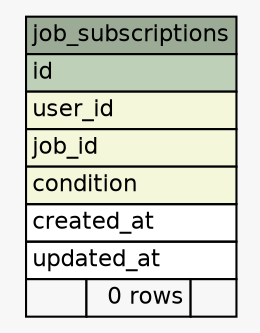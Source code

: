 // dot 2.36.0 on Mac OS X 10.10
// SchemaSpy rev 590
digraph "job_subscriptions" {
  graph [
    rankdir="RL"
    bgcolor="#f7f7f7"
    nodesep="0.18"
    ranksep="0.46"
    fontname="Helvetica"
    fontsize="11"
  ];
  node [
    fontname="Helvetica"
    fontsize="11"
    shape="plaintext"
  ];
  edge [
    arrowsize="0.8"
  ];
  "job_subscriptions" [
    label=<
    <TABLE BORDER="0" CELLBORDER="1" CELLSPACING="0" BGCOLOR="#ffffff">
      <TR><TD COLSPAN="3" BGCOLOR="#9bab96" ALIGN="CENTER">job_subscriptions</TD></TR>
      <TR><TD PORT="id" COLSPAN="3" BGCOLOR="#bed1b8" ALIGN="LEFT">id</TD></TR>
      <TR><TD PORT="user_id" COLSPAN="3" BGCOLOR="#f4f7da" ALIGN="LEFT">user_id</TD></TR>
      <TR><TD PORT="job_id" COLSPAN="3" BGCOLOR="#f4f7da" ALIGN="LEFT">job_id</TD></TR>
      <TR><TD PORT="condition" COLSPAN="3" BGCOLOR="#f4f7da" ALIGN="LEFT">condition</TD></TR>
      <TR><TD PORT="created_at" COLSPAN="3" ALIGN="LEFT">created_at</TD></TR>
      <TR><TD PORT="updated_at" COLSPAN="3" ALIGN="LEFT">updated_at</TD></TR>
      <TR><TD ALIGN="LEFT" BGCOLOR="#f7f7f7">  </TD><TD ALIGN="RIGHT" BGCOLOR="#f7f7f7">0 rows</TD><TD ALIGN="RIGHT" BGCOLOR="#f7f7f7">  </TD></TR>
    </TABLE>>
    URL="tables/job_subscriptions.html"
    tooltip="job_subscriptions"
  ];
}
